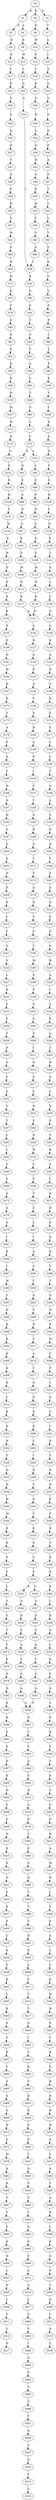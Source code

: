 strict digraph  {
	S0 -> S1 [ label = H ];
	S0 -> S2 [ label = R ];
	S0 -> S3 [ label = S ];
	S1 -> S4 [ label = A ];
	S1 -> S5 [ label = D ];
	S2 -> S6 [ label = E ];
	S3 -> S7 [ label = T ];
	S4 -> S8 [ label = E ];
	S5 -> S9 [ label = H ];
	S6 -> S10 [ label = W ];
	S7 -> S11 [ label = L ];
	S8 -> S12 [ label = W ];
	S9 -> S13 [ label = E ];
	S10 -> S14 [ label = P ];
	S11 -> S15 [ label = I ];
	S12 -> S16 [ label = L ];
	S13 -> S17 [ label = Y ];
	S14 -> S18 [ label = L ];
	S15 -> S19 [ label = A ];
	S16 -> S20 [ label = G ];
	S17 -> S21 [ label = E ];
	S18 -> S22 [ label = K ];
	S19 -> S23 [ label = G ];
	S20 -> S24 [ label = A ];
	S21 -> S25 [ label = G ];
	S22 -> S26 [ label = G ];
	S23 -> S27 [ label = G ];
	S24 -> S28 [ label = I ];
	S25 -> S29 [ label = S ];
	S26 -> S30 [ label = H ];
	S27 -> S31 [ label = G ];
	S28 -> S32 [ label = E ];
	S29 -> S33 [ label = D ];
	S30 -> S34 [ label = S ];
	S31 -> S35 [ label = P ];
	S32 -> S36 [ label = G ];
	S33 -> S37 [ label = D ];
	S34 -> S38 [ label = Q ];
	S35 -> S39 [ label = P ];
	S36 -> S40 [ label = P ];
	S37 -> S41 [ label = T ];
	S38 -> S42 [ label = H ];
	S39 -> S43 [ label = A ];
	S40 -> S44 [ label = V ];
	S41 -> S45 [ label = G ];
	S42 -> S46 [ label = A ];
	S43 -> S47 [ label = P ];
	S44 -> S48 [ label = A ];
	S45 -> S49 [ label = E ];
	S46 -> S50 [ label = E ];
	S47 -> S51 [ label = T ];
	S48 -> S52 [ label = V ];
	S49 -> S53 [ label = R ];
	S50 -> S54 [ label = W ];
	S51 -> S55 [ label = V ];
	S52 -> S56 [ label = A ];
	S53 -> S57 [ label = S ];
	S54 -> S58 [ label = L ];
	S55 -> S59 [ label = L ];
	S56 -> S60 [ label = L ];
	S57 -> S61 [ label = H ];
	S58 -> S62 [ label = G ];
	S59 -> S63 [ label = T ];
	S60 -> S64 [ label = T ];
	S61 -> S65 [ label = S ];
	S62 -> S66 [ label = A ];
	S63 -> S67 [ label = Y ];
	S64 -> S68 [ label = G ];
	S65 -> S69 [ label = H ];
	S66 -> S28 [ label = I ];
	S67 -> S70 [ label = K ];
	S68 -> S71 [ label = L ];
	S69 -> S72 [ label = H ];
	S70 -> S73 [ label = G ];
	S71 -> S74 [ label = V ];
	S72 -> S75 [ label = E ];
	S73 -> S76 [ label = V ];
	S74 -> S77 [ label = A ];
	S74 -> S78 [ label = S ];
	S75 -> S79 [ label = P ];
	S76 -> S80 [ label = P ];
	S77 -> S81 [ label = H ];
	S78 -> S82 [ label = L ];
	S79 -> S83 [ label = S ];
	S80 -> S84 [ label = F ];
	S81 -> S85 [ label = E ];
	S82 -> S86 [ label = E ];
	S83 -> S87 [ label = E ];
	S84 -> S88 [ label = I ];
	S85 -> S89 [ label = A ];
	S86 -> S90 [ label = P ];
	S87 -> S91 [ label = E ];
	S88 -> S92 [ label = L ];
	S89 -> S93 [ label = N ];
	S90 -> S94 [ label = N ];
	S91 -> S95 [ label = D ];
	S92 -> S96 [ label = P ];
	S93 -> S97 [ label = G ];
	S94 -> S98 [ label = G ];
	S95 -> S99 [ label = E ];
	S96 -> S100 [ label = K ];
	S97 -> S101 [ label = K ];
	S98 -> S102 [ label = K ];
	S99 -> S103 [ label = H ];
	S100 -> S104 [ label = V ];
	S101 -> S105 [ label = F ];
	S102 -> S106 [ label = F ];
	S103 -> S107 [ label = H ];
	S104 -> S108 [ label = I ];
	S105 -> S109 [ label = M ];
	S106 -> S110 [ label = M ];
	S107 -> S111 [ label = H ];
	S108 -> S112 [ label = E ];
	S109 -> S113 [ label = N ];
	S110 -> S114 [ label = N ];
	S111 -> S115 [ label = D ];
	S112 -> S116 [ label = A ];
	S113 -> S117 [ label = K ];
	S114 -> S118 [ label = K ];
	S115 -> S119 [ label = G ];
	S116 -> S120 [ label = H ];
	S117 -> S121 [ label = D ];
	S118 -> S121 [ label = D ];
	S119 -> S122 [ label = E ];
	S120 -> S123 [ label = Y ];
	S121 -> S124 [ label = A ];
	S122 -> S125 [ label = D ];
	S123 -> S126 [ label = S ];
	S124 -> S127 [ label = R ];
	S125 -> S128 [ label = H ];
	S126 -> S129 [ label = R ];
	S127 -> S130 [ label = A ];
	S128 -> S131 [ label = Y ];
	S129 -> S132 [ label = L ];
	S130 -> S133 [ label = P ];
	S131 -> S134 [ label = H ];
	S132 -> S135 [ label = D ];
	S133 -> S136 [ label = A ];
	S134 -> S137 [ label = D ];
	S135 -> S138 [ label = E ];
	S136 -> S139 [ label = V ];
	S137 -> S140 [ label = H ];
	S138 -> S141 [ label = L ];
	S139 -> S142 [ label = E ];
	S140 -> S143 [ label = G ];
	S141 -> S144 [ label = S ];
	S142 -> S145 [ label = R ];
	S143 -> S146 [ label = E ];
	S144 -> S147 [ label = L ];
	S145 -> S148 [ label = A ];
	S146 -> S149 [ label = K ];
	S147 -> S150 [ label = V ];
	S148 -> S151 [ label = N ];
	S149 -> S152 [ label = K ];
	S150 -> S153 [ label = G ];
	S151 -> S154 [ label = I ];
	S152 -> S155 [ label = E ];
	S153 -> S156 [ label = G ];
	S154 -> S157 [ label = F ];
	S155 -> S158 [ label = S ];
	S156 -> S159 [ label = K ];
	S157 -> S160 [ label = T ];
	S158 -> S161 [ label = N ];
	S159 -> S162 [ label = A ];
	S160 -> S163 [ label = A ];
	S161 -> S164 [ label = W ];
	S162 -> S165 [ label = R ];
	S163 -> S166 [ label = E ];
	S164 -> S167 [ label = H ];
	S165 -> S168 [ label = V ];
	S166 -> S169 [ label = G ];
	S167 -> S170 [ label = D ];
	S168 -> S171 [ label = D ];
	S169 -> S172 [ label = T ];
	S170 -> S173 [ label = V ];
	S171 -> S174 [ label = E ];
	S172 -> S175 [ label = T ];
	S173 -> S176 [ label = A ];
	S174 -> S177 [ label = V ];
	S175 -> S178 [ label = A ];
	S176 -> S179 [ label = P ];
	S177 -> S180 [ label = L ];
	S178 -> S181 [ label = N ];
	S179 -> S182 [ label = A ];
	S180 -> S183 [ label = L ];
	S181 -> S184 [ label = Y ];
	S182 -> S185 [ label = T ];
	S183 -> S186 [ label = T ];
	S184 -> S187 [ label = F ];
	S185 -> S188 [ label = H ];
	S186 -> S189 [ label = A ];
	S187 -> S190 [ label = T ];
	S188 -> S191 [ label = N ];
	S189 -> S192 [ label = L ];
	S190 -> S193 [ label = M ];
	S191 -> S194 [ label = H ];
	S192 -> S195 [ label = S ];
	S193 -> S196 [ label = F ];
	S194 -> S197 [ label = S ];
	S195 -> S198 [ label = G ];
	S196 -> S199 [ label = F ];
	S197 -> S200 [ label = D ];
	S198 -> S201 [ label = N ];
	S199 -> S202 [ label = G ];
	S200 -> S203 [ label = S ];
	S201 -> S204 [ label = Y ];
	S202 -> S205 [ label = G ];
	S203 -> S206 [ label = D ];
	S204 -> S207 [ label = F ];
	S205 -> S208 [ label = G ];
	S206 -> S209 [ label = P ];
	S207 -> S210 [ label = A ];
	S208 -> S211 [ label = I ];
	S209 -> S212 [ label = E ];
	S210 -> S213 [ label = D ];
	S211 -> S214 [ label = G ];
	S212 -> S215 [ label = L ];
	S213 -> S216 [ label = E ];
	S214 -> S217 [ label = C ];
	S215 -> S218 [ label = C ];
	S216 -> S219 [ label = G ];
	S217 -> S220 [ label = S ];
	S218 -> S221 [ label = G ];
	S219 -> S222 [ label = E ];
	S220 -> S223 [ label = H ];
	S221 -> S224 [ label = Y ];
	S222 -> S225 [ label = R ];
	S223 -> S226 [ label = S ];
	S224 -> S227 [ label = L ];
	S225 -> S228 [ label = A ];
	S226 -> S229 [ label = N ];
	S227 -> S230 [ label = E ];
	S228 -> S231 [ label = I ];
	S229 -> S232 [ label = H ];
	S230 -> S233 [ label = Y ];
	S231 -> S234 [ label = T ];
	S232 -> S235 [ label = L ];
	S233 -> S236 [ label = F ];
	S234 -> S237 [ label = E ];
	S235 -> S238 [ label = G ];
	S236 -> S239 [ label = V ];
	S237 -> S240 [ label = L ];
	S238 -> S241 [ label = V ];
	S239 -> S242 [ label = F ];
	S240 -> S243 [ label = T ];
	S241 -> S244 [ label = C ];
	S242 -> S245 [ label = G ];
	S243 -> S246 [ label = R ];
	S244 -> S247 [ label = L ];
	S245 -> S248 [ label = V ];
	S246 -> S249 [ label = A ];
	S247 -> S250 [ label = I ];
	S248 -> S251 [ label = A ];
	S249 -> S252 [ label = L ];
	S250 -> S253 [ label = A ];
	S251 -> S254 [ label = V ];
	S252 -> S255 [ label = A ];
	S253 -> S256 [ label = A ];
	S254 -> S257 [ label = T ];
	S255 -> S258 [ label = P ];
	S256 -> S259 [ label = I ];
	S257 -> S260 [ label = L ];
	S258 -> S261 [ label = Y ];
	S259 -> S262 [ label = A ];
	S260 -> S263 [ label = L ];
	S261 -> S264 [ label = R ];
	S262 -> S265 [ label = S ];
	S263 -> S266 [ label = V ];
	S264 -> S267 [ label = V ];
	S265 -> S268 [ label = D ];
	S266 -> S269 [ label = V ];
	S267 -> S270 [ label = I ];
	S268 -> S271 [ label = V ];
	S269 -> S272 [ label = A ];
	S270 -> S273 [ label = D ];
	S271 -> S274 [ label = A ];
	S272 -> S275 [ label = A ];
	S273 -> S276 [ label = N ];
	S274 -> S277 [ label = T ];
	S275 -> S278 [ label = A ];
	S276 -> S279 [ label = E ];
	S277 -> S280 [ label = G ];
	S278 -> S281 [ label = I ];
	S279 -> S282 [ label = K ];
	S280 -> S283 [ label = G ];
	S281 -> S284 [ label = R ];
	S282 -> S285 [ label = K ];
	S283 -> S286 [ label = E ];
	S284 -> S287 [ label = I ];
	S285 -> S288 [ label = V ];
	S286 -> S289 [ label = K ];
	S287 -> S290 [ label = W ];
	S288 -> S291 [ label = T ];
	S289 -> S292 [ label = L ];
	S290 -> S293 [ label = T ];
	S291 -> S294 [ label = G ];
	S292 -> S295 [ label = I ];
	S293 -> S296 [ label = D ];
	S294 -> S297 [ label = N ];
	S295 -> S298 [ label = D ];
	S296 -> S299 [ label = R ];
	S297 -> S300 [ label = P ];
	S298 -> S301 [ label = V ];
	S299 -> S302 [ label = K ];
	S300 -> S303 [ label = W ];
	S301 -> S304 [ label = G ];
	S302 -> S305 [ label = K ];
	S303 -> S306 [ label = C ];
	S304 -> S307 [ label = V ];
	S305 -> S308 [ label = K ];
	S306 -> S309 [ label = F ];
	S307 -> S310 [ label = K ];
	S308 -> S311 [ label = R ];
	S309 -> S312 [ label = L ];
	S310 -> S313 [ label = S ];
	S311 -> S314 [ label = L ];
	S312 -> S315 [ label = A ];
	S313 -> S316 [ label = C ];
	S314 -> S317 [ label = R ];
	S315 -> S318 [ label = C ];
	S316 -> S319 [ label = P ];
	S317 -> S320 [ label = E ];
	S318 -> S321 [ label = I ];
	S319 -> S322 [ label = R ];
	S319 -> S323 [ label = G ];
	S320 -> S324 [ label = N ];
	S321 -> S325 [ label = E ];
	S322 -> S326 [ label = A ];
	S323 -> S327 [ label = A ];
	S324 -> S328 [ label = T ];
	S325 -> S329 [ label = S ];
	S326 -> S330 [ label = D ];
	S327 -> S331 [ label = D ];
	S328 -> S332 [ label = Q ];
	S329 -> S333 [ label = D ];
	S330 -> S334 [ label = S ];
	S331 -> S335 [ label = S ];
	S332 -> S336 [ label = N ];
	S333 -> S337 [ label = N ];
	S334 -> S338 [ label = A ];
	S335 -> S339 [ label = A ];
	S336 -> S340 [ label = H ];
	S337 -> S341 [ label = K ];
	S338 -> S342 [ label = V ];
	S339 -> S343 [ label = V ];
	S340 -> S344 [ label = M ];
	S341 -> S345 [ label = F ];
	S342 -> S346 [ label = A ];
	S343 -> S347 [ label = A ];
	S344 -> S348 [ label = E ];
	S345 -> S349 [ label = K ];
	S346 -> S350 [ label = A ];
	S347 -> S351 [ label = A ];
	S348 -> S352 [ label = K ];
	S349 -> S353 [ label = V ];
	S350 -> S354 [ label = N ];
	S351 -> S354 [ label = N ];
	S352 -> S355 [ label = P ];
	S353 -> S356 [ label = R ];
	S354 -> S357 [ label = D ];
	S355 -> S358 [ label = Y ];
	S356 -> S359 [ label = E ];
	S357 -> S360 [ label = Y ];
	S358 -> S361 [ label = L ];
	S359 -> S362 [ label = D ];
	S360 -> S363 [ label = V ];
	S361 -> S364 [ label = Y ];
	S362 -> S365 [ label = I ];
	S363 -> S366 [ label = A ];
	S364 -> S367 [ label = V ];
	S365 -> S368 [ label = K ];
	S366 -> S369 [ label = S ];
	S367 -> S370 [ label = T ];
	S368 -> S371 [ label = A ];
	S369 -> S372 [ label = H ];
	S370 -> S373 [ label = V ];
	S371 -> S374 [ label = L ];
	S372 -> S375 [ label = A ];
	S373 -> S376 [ label = E ];
	S374 -> S377 [ label = K ];
	S375 -> S378 [ label = P ];
	S376 -> S379 [ label = N ];
	S377 -> S380 [ label = E ];
	S378 -> S381 [ label = T ];
	S379 -> S382 [ label = D ];
	S380 -> S383 [ label = A ];
	S381 -> S384 [ label = P ];
	S382 -> S385 [ label = E ];
	S383 -> S386 [ label = L ];
	S384 -> S387 [ label = S ];
	S385 -> S388 [ label = K ];
	S386 -> S389 [ label = E ];
	S387 -> S390 [ label = Q ];
	S388 -> S391 [ label = E ];
	S389 -> S392 [ label = R ];
	S390 -> S393 [ label = T ];
	S391 -> S394 [ label = S ];
	S392 -> S395 [ label = S ];
	S393 -> S396 [ label = T ];
	S394 -> S397 [ label = D ];
	S395 -> S398 [ label = V ];
	S396 -> S399 [ label = V ];
	S397 -> S400 [ label = K ];
	S398 -> S401 [ label = P ];
	S399 -> S402 [ label = H ];
	S400 -> S403 [ label = D ];
	S401 -> S404 [ label = V ];
	S402 -> S405 [ label = P ];
	S403 -> S406 [ label = S ];
	S404 -> S407 [ label = G ];
	S405 -> S408 [ label = L ];
	S406 -> S409 [ label = G ];
	S407 -> S410 [ label = D ];
	S408 -> S411 [ label = T ];
	S409 -> S412 [ label = Q ];
	S410 -> S413 [ label = R ];
	S411 -> S414 [ label = T ];
	S412 -> S415 [ label = E ];
	S413 -> S416 [ label = A ];
	S414 -> S417 [ label = T ];
	S415 -> S418 [ label = E ];
	S416 -> S419 [ label = M ];
	S417 -> S420 [ label = G ];
	S418 -> S421 [ label = G ];
	S419 -> S422 [ label = R ];
	S420 -> S423 [ label = I ];
	S421 -> S424 [ label = S ];
	S422 -> S425 [ label = I ];
	S423 -> S426 [ label = V ];
	S424 -> S427 [ label = E ];
	S425 -> S428 [ label = S ];
	S426 -> S429 [ label = E ];
	S427 -> S430 [ label = P ];
	S428 -> S431 [ label = P ];
	S429 -> S432 [ label = V ];
	S430 -> S433 [ label = C ];
	S431 -> S434 [ label = E ];
	S432 -> S435 [ label = K ];
	S433 -> S436 [ label = E ];
	S434 -> S437 [ label = L ];
	S435 -> S438 [ label = R ];
	S436 -> S439 [ label = S ];
	S437 -> S440 [ label = L ];
	S438 -> S441 [ label = P ];
	S439 -> S442 [ label = R ];
	S440 -> S443 [ label = K ];
	S441 -> S444 [ label = P ];
	S442 -> S445 [ label = L ];
	S443 -> S446 [ label = H ];
	S444 -> S447 [ label = L ];
	S445 -> S448 [ label = K ];
	S446 -> S449 [ label = W ];
	S447 -> S450 [ label = G ];
	S448 -> S451 [ label = E ];
	S449 -> S452 [ label = P ];
	S450 -> S453 [ label = F ];
	S451 -> S454 [ label = Y ];
	S452 -> S455 [ label = L ];
	S453 -> S456 [ label = Y ];
	S454 -> S457 [ label = R ];
	S455 -> S458 [ label = R ];
	S456 -> S459 [ label = L ];
	S457 -> S460 [ label = V ];
	S458 -> S461 [ label = G ];
	S459 -> S462 [ label = G ];
	S460 -> S463 [ label = S ];
	S461 -> S464 [ label = H ];
	S462 -> S465 [ label = F ];
	S463 -> S466 [ label = S ];
	S464 -> S467 [ label = R ];
	S465 -> S468 [ label = F ];
	S466 -> S469 [ label = G ];
	S467 -> S470 [ label = R ];
	S468 -> S471 [ label = L ];
	S469 -> S472 [ label = H ];
	S470 -> S473 [ label = H ];
	S471 -> S474 [ label = A ];
	S472 -> S475 [ label = V ];
	S473 -> S476 [ label = A ];
	S474 -> S477 [ label = L ];
	S475 -> S478 [ label = M ];
	S476 -> S479 [ label = L ];
	S477 -> S480 [ label = G ];
	S478 -> S481 [ label = K ];
	S479 -> S482 [ label = A ];
	S480 -> S483 [ label = V ];
	S481 -> S484 [ label = K ];
	S482 -> S485 [ label = Y ];
	S483 -> S486 [ label = I ];
	S484 -> S487 [ label = T ];
	S485 -> S488 [ label = A ];
	S486 -> S489 [ label = G ];
	S487 -> S490 [ label = T ];
	S488 -> S491 [ label = R ];
	S489 -> S492 [ label = G ];
	S490 -> S493 [ label = F ];
	S491 -> S494 [ label = L ];
	S492 -> S495 [ label = V ];
	S493 -> S496 [ label = K ];
	S494 -> S497 [ label = E ];
	S495 -> S498 [ label = C ];
	S496 -> S499 [ label = N ];
	S497 -> S500 [ label = G ];
	S498 -> S501 [ label = T ];
	S499 -> S502 [ label = L ];
	S500 -> S503 [ label = P ];
	S501 -> S504 [ label = G ];
	S502 -> S505 [ label = N ];
	S503 -> S506 [ label = V ];
	S504 -> S507 [ label = L ];
	S505 -> S508 [ label = L ];
	S506 -> S509 [ label = G ];
	S507 -> S510 [ label = G ];
	S508 -> S511 [ label = Y ];
	S509 -> S512 [ label = I ];
	S510 -> S513 [ label = F ];
	S511 -> S514 [ label = C ];
	S512 -> S515 [ label = A ];
	S513 -> S516 [ label = S ];
	S514 -> S517 [ label = D ];
	S515 -> S518 [ label = L ];
}
